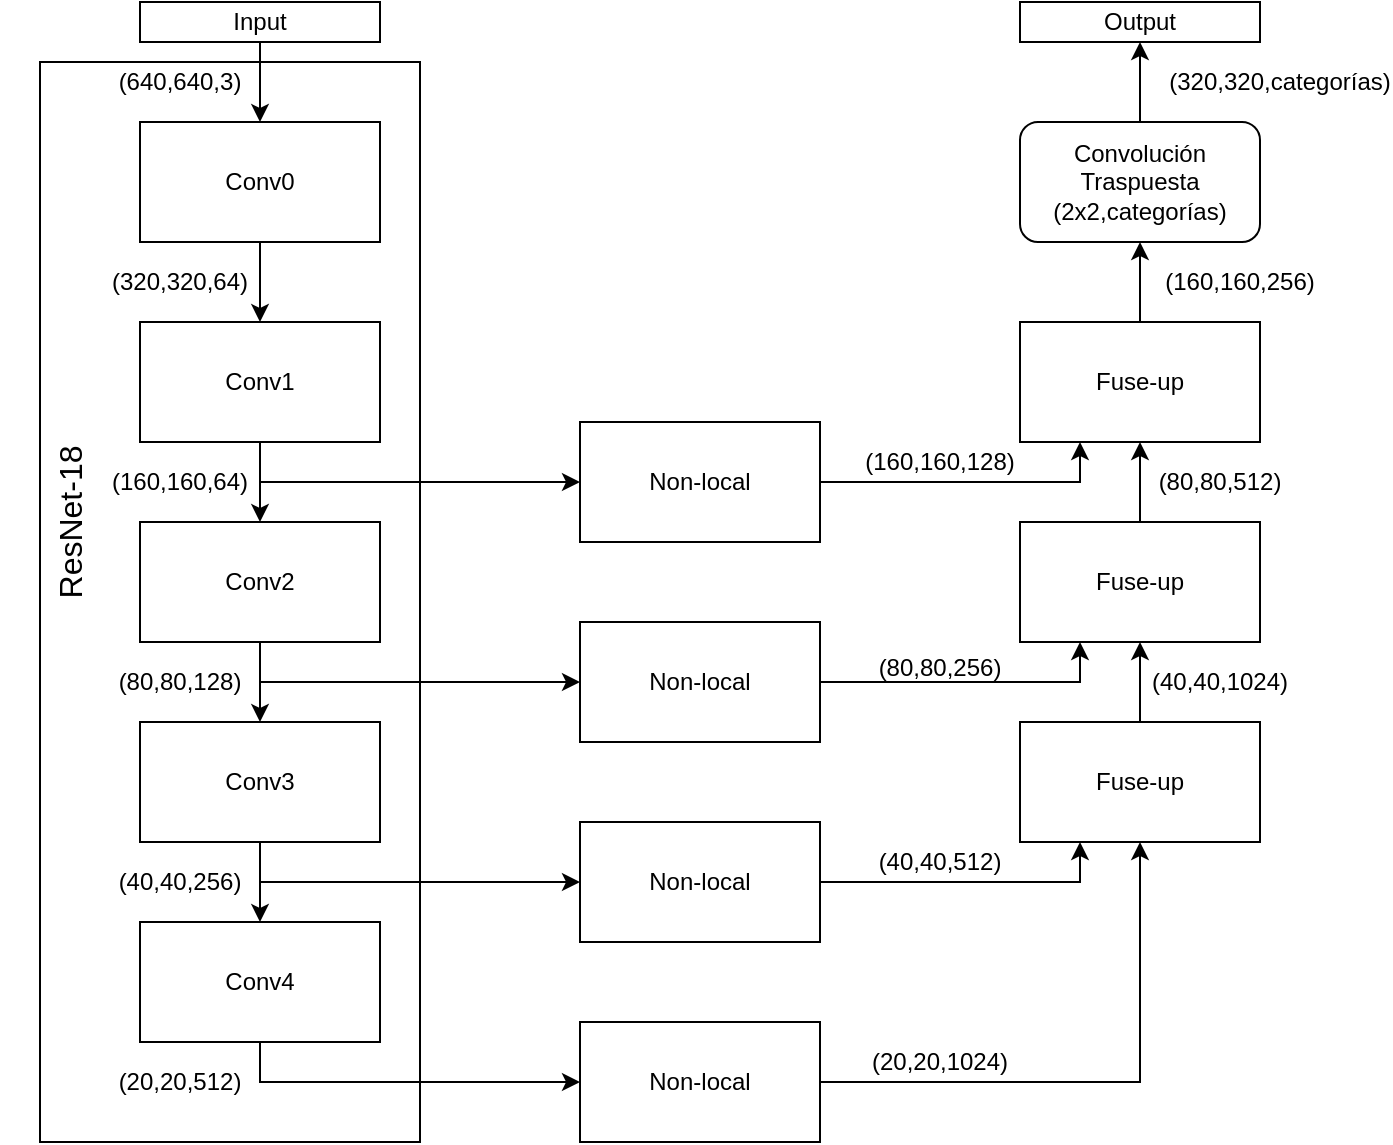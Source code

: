 <mxfile version="13.8.1" type="device"><diagram id="hmMCSnsPNJcpCr6YKXEO" name="Page-1"><mxGraphModel dx="796" dy="455" grid="1" gridSize="10" guides="1" tooltips="1" connect="1" arrows="1" fold="1" page="1" pageScale="1" pageWidth="850" pageHeight="1100" math="0" shadow="0"><root><mxCell id="0"/><mxCell id="1" parent="0"/><mxCell id="tcMPDzOzU07q1JCKf_pF-14" style="edgeStyle=orthogonalEdgeStyle;rounded=0;orthogonalLoop=1;jettySize=auto;html=1;exitX=0.5;exitY=1;exitDx=0;exitDy=0;" parent="1" source="tcMPDzOzU07q1JCKf_pF-1" target="tcMPDzOzU07q1JCKf_pF-2" edge="1"><mxGeometry relative="1" as="geometry"/></mxCell><mxCell id="tcMPDzOzU07q1JCKf_pF-1" value="Conv0" style="rounded=0;whiteSpace=wrap;html=1;" parent="1" vertex="1"><mxGeometry x="120" y="80" width="120" height="60" as="geometry"/></mxCell><mxCell id="tcMPDzOzU07q1JCKf_pF-16" style="edgeStyle=orthogonalEdgeStyle;rounded=0;orthogonalLoop=1;jettySize=auto;html=1;exitX=0.5;exitY=1;exitDx=0;exitDy=0;" parent="1" source="tcMPDzOzU07q1JCKf_pF-2" target="tcMPDzOzU07q1JCKf_pF-3" edge="1"><mxGeometry relative="1" as="geometry"/></mxCell><mxCell id="tcMPDzOzU07q1JCKf_pF-39" style="edgeStyle=orthogonalEdgeStyle;rounded=0;orthogonalLoop=1;jettySize=auto;html=1;exitX=0.5;exitY=1;exitDx=0;exitDy=0;entryX=0;entryY=0.5;entryDx=0;entryDy=0;" parent="1" source="tcMPDzOzU07q1JCKf_pF-2" target="tcMPDzOzU07q1JCKf_pF-33" edge="1"><mxGeometry relative="1" as="geometry"/></mxCell><mxCell id="tcMPDzOzU07q1JCKf_pF-2" value="Conv1" style="rounded=0;whiteSpace=wrap;html=1;" parent="1" vertex="1"><mxGeometry x="120" y="180" width="120" height="60" as="geometry"/></mxCell><mxCell id="tcMPDzOzU07q1JCKf_pF-17" style="edgeStyle=orthogonalEdgeStyle;rounded=0;orthogonalLoop=1;jettySize=auto;html=1;exitX=0.5;exitY=1;exitDx=0;exitDy=0;" parent="1" source="tcMPDzOzU07q1JCKf_pF-3" target="tcMPDzOzU07q1JCKf_pF-4" edge="1"><mxGeometry relative="1" as="geometry"/></mxCell><mxCell id="tcMPDzOzU07q1JCKf_pF-37" style="edgeStyle=orthogonalEdgeStyle;rounded=0;orthogonalLoop=1;jettySize=auto;html=1;exitX=0.5;exitY=1;exitDx=0;exitDy=0;" parent="1" source="tcMPDzOzU07q1JCKf_pF-3" target="tcMPDzOzU07q1JCKf_pF-32" edge="1"><mxGeometry relative="1" as="geometry"/></mxCell><mxCell id="tcMPDzOzU07q1JCKf_pF-3" value="Conv2" style="rounded=0;whiteSpace=wrap;html=1;" parent="1" vertex="1"><mxGeometry x="120" y="280" width="120" height="60" as="geometry"/></mxCell><mxCell id="tcMPDzOzU07q1JCKf_pF-18" style="edgeStyle=orthogonalEdgeStyle;rounded=0;orthogonalLoop=1;jettySize=auto;html=1;exitX=0.5;exitY=1;exitDx=0;exitDy=0;entryX=0.5;entryY=0;entryDx=0;entryDy=0;" parent="1" source="tcMPDzOzU07q1JCKf_pF-4" target="tcMPDzOzU07q1JCKf_pF-5" edge="1"><mxGeometry relative="1" as="geometry"/></mxCell><mxCell id="tcMPDzOzU07q1JCKf_pF-27" style="edgeStyle=orthogonalEdgeStyle;rounded=0;orthogonalLoop=1;jettySize=auto;html=1;exitX=0.5;exitY=1;exitDx=0;exitDy=0;" parent="1" source="tcMPDzOzU07q1JCKf_pF-4" target="tcMPDzOzU07q1JCKf_pF-26" edge="1"><mxGeometry relative="1" as="geometry"/></mxCell><mxCell id="tcMPDzOzU07q1JCKf_pF-4" value="Conv3" style="rounded=0;whiteSpace=wrap;html=1;" parent="1" vertex="1"><mxGeometry x="120" y="380" width="120" height="60" as="geometry"/></mxCell><mxCell id="tcMPDzOzU07q1JCKf_pF-20" style="edgeStyle=orthogonalEdgeStyle;rounded=0;orthogonalLoop=1;jettySize=auto;html=1;exitX=0.5;exitY=1;exitDx=0;exitDy=0;entryX=0;entryY=0.5;entryDx=0;entryDy=0;" parent="1" source="tcMPDzOzU07q1JCKf_pF-5" target="tcMPDzOzU07q1JCKf_pF-19" edge="1"><mxGeometry relative="1" as="geometry"/></mxCell><mxCell id="tcMPDzOzU07q1JCKf_pF-5" value="Conv4" style="rounded=0;whiteSpace=wrap;html=1;" parent="1" vertex="1"><mxGeometry x="120" y="480" width="120" height="60" as="geometry"/></mxCell><mxCell id="tcMPDzOzU07q1JCKf_pF-6" value="Output" style="rounded=0;whiteSpace=wrap;html=1;" parent="1" vertex="1"><mxGeometry x="560" y="20" width="120" height="20" as="geometry"/></mxCell><mxCell id="tcMPDzOzU07q1JCKf_pF-52" style="edgeStyle=orthogonalEdgeStyle;rounded=0;orthogonalLoop=1;jettySize=auto;html=1;entryX=0.5;entryY=1;entryDx=0;entryDy=0;" parent="1" source="tcMPDzOzU07q1JCKf_pF-7" target="tcMPDzOzU07q1JCKf_pF-51" edge="1"><mxGeometry relative="1" as="geometry"/></mxCell><mxCell id="tcMPDzOzU07q1JCKf_pF-7" value="Fuse-up" style="rounded=0;whiteSpace=wrap;html=1;" parent="1" vertex="1"><mxGeometry x="560" y="180" width="120" height="60" as="geometry"/></mxCell><mxCell id="tcMPDzOzU07q1JCKf_pF-35" style="edgeStyle=orthogonalEdgeStyle;rounded=0;orthogonalLoop=1;jettySize=auto;html=1;exitX=0.5;exitY=0;exitDx=0;exitDy=0;" parent="1" source="tcMPDzOzU07q1JCKf_pF-8" target="tcMPDzOzU07q1JCKf_pF-7" edge="1"><mxGeometry relative="1" as="geometry"/></mxCell><mxCell id="tcMPDzOzU07q1JCKf_pF-8" value="Fuse-up" style="rounded=0;whiteSpace=wrap;html=1;" parent="1" vertex="1"><mxGeometry x="560" y="280" width="120" height="60" as="geometry"/></mxCell><mxCell id="tcMPDzOzU07q1JCKf_pF-34" style="edgeStyle=orthogonalEdgeStyle;rounded=0;orthogonalLoop=1;jettySize=auto;html=1;exitX=0.5;exitY=0;exitDx=0;exitDy=0;entryX=0.5;entryY=1;entryDx=0;entryDy=0;" parent="1" source="tcMPDzOzU07q1JCKf_pF-9" target="tcMPDzOzU07q1JCKf_pF-8" edge="1"><mxGeometry relative="1" as="geometry"/></mxCell><mxCell id="tcMPDzOzU07q1JCKf_pF-9" value="Fuse-up" style="rounded=0;whiteSpace=wrap;html=1;" parent="1" vertex="1"><mxGeometry x="560" y="380" width="120" height="60" as="geometry"/></mxCell><mxCell id="tcMPDzOzU07q1JCKf_pF-11" value="(640,640,3)" style="text;html=1;strokeColor=none;fillColor=none;align=center;verticalAlign=middle;whiteSpace=wrap;rounded=0;" parent="1" vertex="1"><mxGeometry x="120" y="50" width="40" height="20" as="geometry"/></mxCell><mxCell id="tcMPDzOzU07q1JCKf_pF-12" value="" style="endArrow=classic;html=1;entryX=0.5;entryY=0;entryDx=0;entryDy=0;" parent="1" target="tcMPDzOzU07q1JCKf_pF-1" edge="1"><mxGeometry width="50" height="50" relative="1" as="geometry"><mxPoint x="180" y="40" as="sourcePoint"/><mxPoint x="430" y="160" as="targetPoint"/></mxGeometry></mxCell><mxCell id="tcMPDzOzU07q1JCKf_pF-13" value="Input" style="rounded=0;whiteSpace=wrap;html=1;" parent="1" vertex="1"><mxGeometry x="120" y="20" width="120" height="20" as="geometry"/></mxCell><mxCell id="tcMPDzOzU07q1JCKf_pF-15" value="(160,160,64)" style="text;html=1;strokeColor=none;fillColor=none;align=center;verticalAlign=middle;whiteSpace=wrap;rounded=0;" parent="1" vertex="1"><mxGeometry x="120" y="250" width="40" height="20" as="geometry"/></mxCell><mxCell id="tcMPDzOzU07q1JCKf_pF-24" style="edgeStyle=orthogonalEdgeStyle;rounded=0;orthogonalLoop=1;jettySize=auto;html=1;exitX=1;exitY=0.5;exitDx=0;exitDy=0;" parent="1" source="tcMPDzOzU07q1JCKf_pF-19" target="tcMPDzOzU07q1JCKf_pF-9" edge="1"><mxGeometry relative="1" as="geometry"><mxPoint x="620" y="540" as="targetPoint"/></mxGeometry></mxCell><mxCell id="tcMPDzOzU07q1JCKf_pF-19" value="Non-local" style="rounded=0;whiteSpace=wrap;html=1;" parent="1" vertex="1"><mxGeometry x="340" y="530" width="120" height="60" as="geometry"/></mxCell><mxCell id="tcMPDzOzU07q1JCKf_pF-23" value="(20,20,512)" style="text;html=1;strokeColor=none;fillColor=none;align=center;verticalAlign=middle;whiteSpace=wrap;rounded=0;" parent="1" vertex="1"><mxGeometry x="120" y="550" width="40" height="20" as="geometry"/></mxCell><mxCell id="tcMPDzOzU07q1JCKf_pF-25" value="&lt;div&gt;(20,20,1024)&lt;/div&gt;" style="text;html=1;strokeColor=none;fillColor=none;align=center;verticalAlign=middle;whiteSpace=wrap;rounded=0;" parent="1" vertex="1"><mxGeometry x="500" y="540" width="40" height="20" as="geometry"/></mxCell><mxCell id="tcMPDzOzU07q1JCKf_pF-29" style="edgeStyle=orthogonalEdgeStyle;rounded=0;orthogonalLoop=1;jettySize=auto;html=1;exitX=1;exitY=0.5;exitDx=0;exitDy=0;entryX=0.25;entryY=1;entryDx=0;entryDy=0;" parent="1" source="tcMPDzOzU07q1JCKf_pF-26" target="tcMPDzOzU07q1JCKf_pF-9" edge="1"><mxGeometry relative="1" as="geometry"/></mxCell><mxCell id="tcMPDzOzU07q1JCKf_pF-26" value="Non-local" style="rounded=0;whiteSpace=wrap;html=1;" parent="1" vertex="1"><mxGeometry x="340" y="430" width="120" height="60" as="geometry"/></mxCell><mxCell id="tcMPDzOzU07q1JCKf_pF-30" value="(40,40,256)" style="text;html=1;strokeColor=none;fillColor=none;align=center;verticalAlign=middle;whiteSpace=wrap;rounded=0;" parent="1" vertex="1"><mxGeometry x="120" y="450" width="40" height="20" as="geometry"/></mxCell><mxCell id="tcMPDzOzU07q1JCKf_pF-31" value="(40,40,512)" style="text;html=1;strokeColor=none;fillColor=none;align=center;verticalAlign=middle;whiteSpace=wrap;rounded=0;" parent="1" vertex="1"><mxGeometry x="500" y="440" width="40" height="20" as="geometry"/></mxCell><mxCell id="tcMPDzOzU07q1JCKf_pF-38" style="edgeStyle=orthogonalEdgeStyle;rounded=0;orthogonalLoop=1;jettySize=auto;html=1;exitX=1;exitY=0.5;exitDx=0;exitDy=0;entryX=0.25;entryY=1;entryDx=0;entryDy=0;" parent="1" source="tcMPDzOzU07q1JCKf_pF-32" target="tcMPDzOzU07q1JCKf_pF-8" edge="1"><mxGeometry relative="1" as="geometry"/></mxCell><mxCell id="tcMPDzOzU07q1JCKf_pF-32" value="Non-local" style="rounded=0;whiteSpace=wrap;html=1;" parent="1" vertex="1"><mxGeometry x="340" y="330" width="120" height="60" as="geometry"/></mxCell><mxCell id="tcMPDzOzU07q1JCKf_pF-40" style="edgeStyle=orthogonalEdgeStyle;rounded=0;orthogonalLoop=1;jettySize=auto;html=1;exitX=1;exitY=0.5;exitDx=0;exitDy=0;entryX=0.25;entryY=1;entryDx=0;entryDy=0;" parent="1" source="tcMPDzOzU07q1JCKf_pF-33" target="tcMPDzOzU07q1JCKf_pF-7" edge="1"><mxGeometry relative="1" as="geometry"/></mxCell><mxCell id="tcMPDzOzU07q1JCKf_pF-33" value="Non-local" style="rounded=0;whiteSpace=wrap;html=1;" parent="1" vertex="1"><mxGeometry x="340" y="230" width="120" height="60" as="geometry"/></mxCell><mxCell id="tcMPDzOzU07q1JCKf_pF-41" value="&lt;div&gt;(80,80,128)&lt;/div&gt;" style="text;html=1;strokeColor=none;fillColor=none;align=center;verticalAlign=middle;whiteSpace=wrap;rounded=0;" parent="1" vertex="1"><mxGeometry x="120" y="350" width="40" height="20" as="geometry"/></mxCell><mxCell id="tcMPDzOzU07q1JCKf_pF-42" value="&lt;div&gt;(80,80,256)&lt;/div&gt;" style="text;html=1;strokeColor=none;fillColor=none;align=center;verticalAlign=middle;whiteSpace=wrap;rounded=0;" parent="1" vertex="1"><mxGeometry x="500" y="343" width="40" height="20" as="geometry"/></mxCell><mxCell id="tcMPDzOzU07q1JCKf_pF-44" value="(160,160,128)" style="text;html=1;strokeColor=none;fillColor=none;align=center;verticalAlign=middle;whiteSpace=wrap;rounded=0;" parent="1" vertex="1"><mxGeometry x="500" y="240" width="40" height="20" as="geometry"/></mxCell><mxCell id="tcMPDzOzU07q1JCKf_pF-45" value="(320,320,64)" style="text;html=1;strokeColor=none;fillColor=none;align=center;verticalAlign=middle;whiteSpace=wrap;rounded=0;" parent="1" vertex="1"><mxGeometry x="120" y="150" width="40" height="20" as="geometry"/></mxCell><mxCell id="tcMPDzOzU07q1JCKf_pF-47" value="&lt;div&gt;(160,160,256)&lt;/div&gt;" style="text;html=1;strokeColor=none;fillColor=none;align=center;verticalAlign=middle;whiteSpace=wrap;rounded=0;" parent="1" vertex="1"><mxGeometry x="650" y="150" width="40" height="20" as="geometry"/></mxCell><mxCell id="tcMPDzOzU07q1JCKf_pF-48" value="(40,40,1024)" style="text;html=1;strokeColor=none;fillColor=none;align=center;verticalAlign=middle;whiteSpace=wrap;rounded=0;" parent="1" vertex="1"><mxGeometry x="640" y="350" width="40" height="20" as="geometry"/></mxCell><mxCell id="tcMPDzOzU07q1JCKf_pF-50" value="(80,80,512)" style="text;html=1;strokeColor=none;fillColor=none;align=center;verticalAlign=middle;whiteSpace=wrap;rounded=0;" parent="1" vertex="1"><mxGeometry x="640" y="250" width="40" height="20" as="geometry"/></mxCell><mxCell id="tcMPDzOzU07q1JCKf_pF-53" style="edgeStyle=orthogonalEdgeStyle;rounded=0;orthogonalLoop=1;jettySize=auto;html=1;exitX=0.5;exitY=0;exitDx=0;exitDy=0;" parent="1" source="tcMPDzOzU07q1JCKf_pF-51" target="tcMPDzOzU07q1JCKf_pF-6" edge="1"><mxGeometry relative="1" as="geometry"/></mxCell><mxCell id="tcMPDzOzU07q1JCKf_pF-51" value="&lt;div&gt;Convolución Traspuesta&lt;/div&gt;&lt;div&gt;(2x2,categorías)&lt;br&gt;&lt;/div&gt;" style="rounded=1;whiteSpace=wrap;html=1;" parent="1" vertex="1"><mxGeometry x="560" y="80" width="120" height="60" as="geometry"/></mxCell><mxCell id="tcMPDzOzU07q1JCKf_pF-54" value="(320,320,categorías)" style="text;html=1;strokeColor=none;fillColor=none;align=center;verticalAlign=middle;whiteSpace=wrap;rounded=0;" parent="1" vertex="1"><mxGeometry x="670" y="50" width="40" height="20" as="geometry"/></mxCell><mxCell id="dNM_J1vEn28DvA4uqvdx-1" value="" style="rounded=0;whiteSpace=wrap;html=1;fillColor=none;" vertex="1" parent="1"><mxGeometry x="70" y="50" width="190" height="540" as="geometry"/></mxCell><mxCell id="dNM_J1vEn28DvA4uqvdx-2" value="&lt;font style=&quot;font-size: 16px&quot;&gt;ResNet&lt;/font&gt;&lt;font style=&quot;font-size: 16px&quot;&gt;-18&lt;/font&gt;" style="text;html=1;strokeColor=none;fillColor=none;align=center;verticalAlign=middle;whiteSpace=wrap;rounded=0;horizontal=0;" vertex="1" parent="1"><mxGeometry x="50" y="270" width="70" height="20" as="geometry"/></mxCell></root></mxGraphModel></diagram></mxfile>